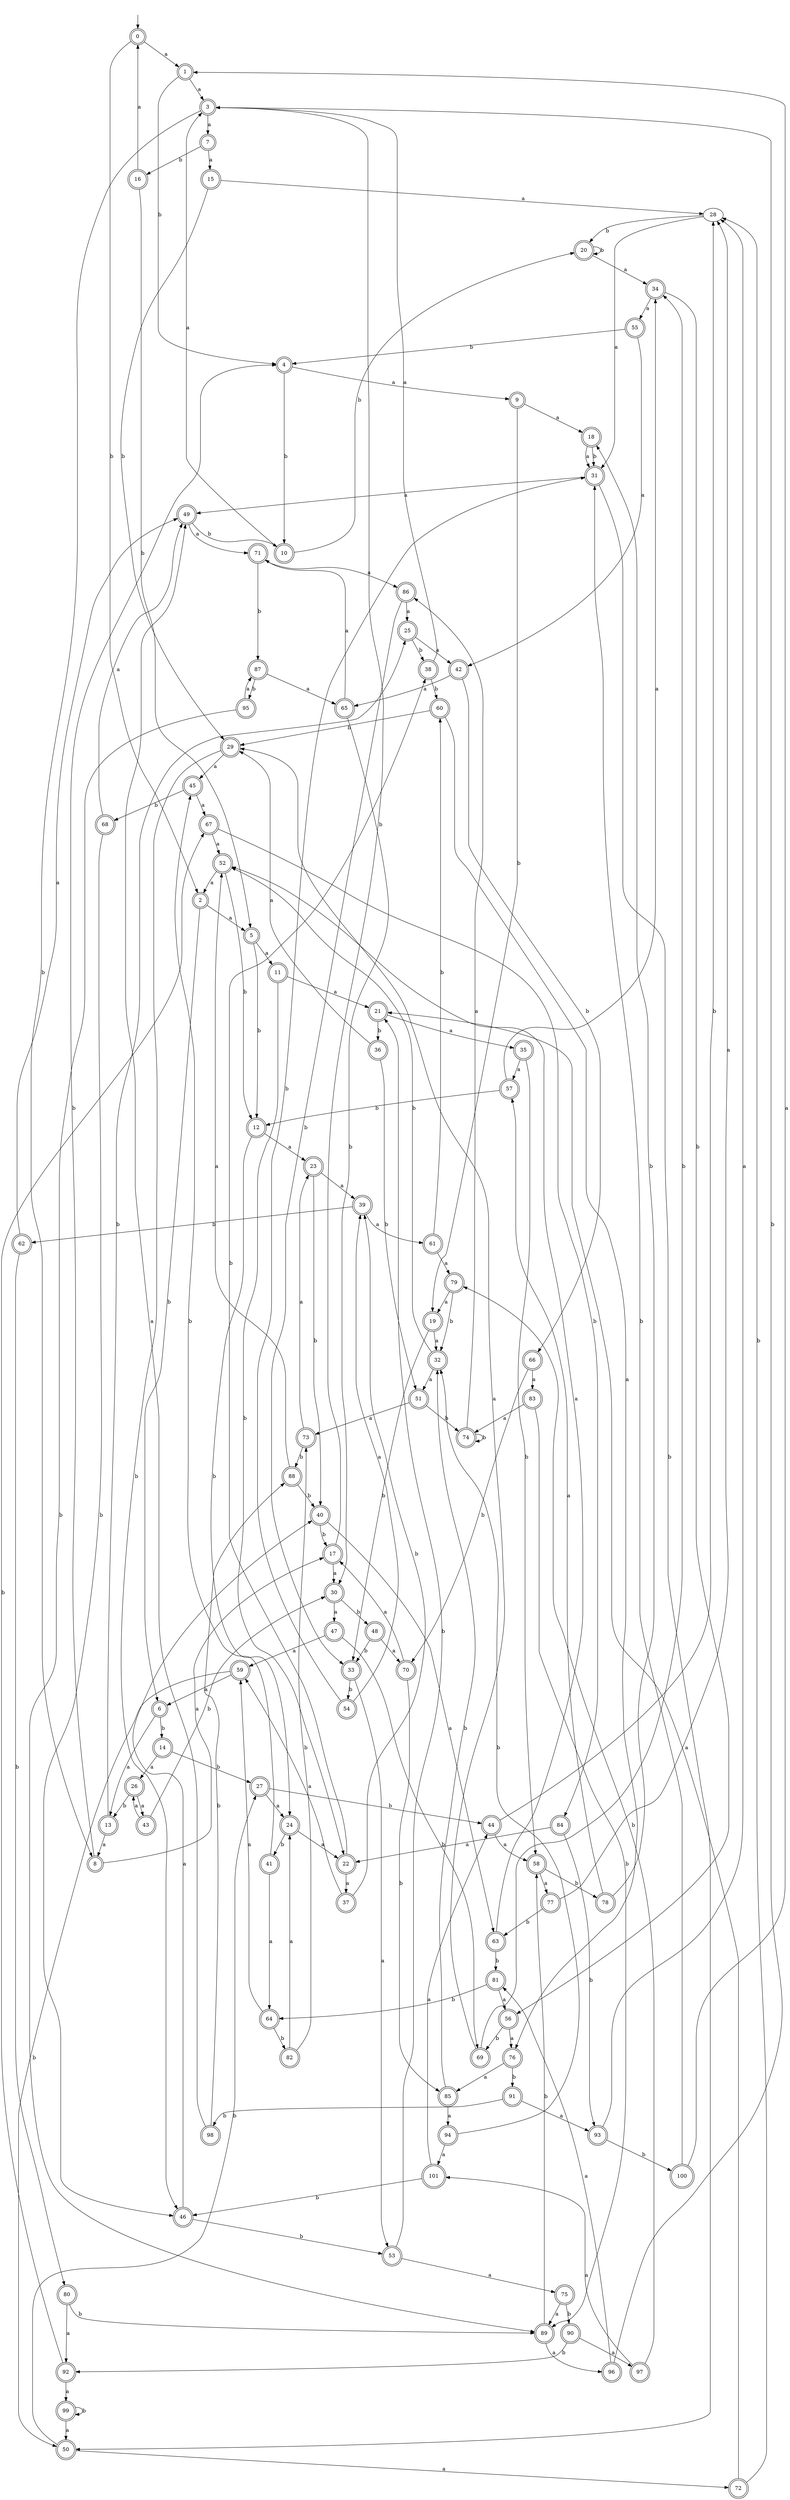 digraph RandomDFA {
  __start0 [label="", shape=none];
  __start0 -> 0 [label=""];
  0 [shape=circle] [shape=doublecircle]
  0 -> 1 [label="a"]
  0 -> 2 [label="b"]
  1 [shape=doublecircle]
  1 -> 3 [label="a"]
  1 -> 4 [label="b"]
  2 [shape=doublecircle]
  2 -> 5 [label="a"]
  2 -> 6 [label="b"]
  3 [shape=doublecircle]
  3 -> 7 [label="a"]
  3 -> 8 [label="b"]
  4 [shape=doublecircle]
  4 -> 9 [label="a"]
  4 -> 10 [label="b"]
  5 [shape=doublecircle]
  5 -> 11 [label="a"]
  5 -> 12 [label="b"]
  6 [shape=doublecircle]
  6 -> 13 [label="a"]
  6 -> 14 [label="b"]
  7 [shape=doublecircle]
  7 -> 15 [label="a"]
  7 -> 16 [label="b"]
  8 [shape=doublecircle]
  8 -> 17 [label="a"]
  8 -> 4 [label="b"]
  9 [shape=doublecircle]
  9 -> 18 [label="a"]
  9 -> 19 [label="b"]
  10 [shape=doublecircle]
  10 -> 3 [label="a"]
  10 -> 20 [label="b"]
  11 [shape=doublecircle]
  11 -> 21 [label="a"]
  11 -> 22 [label="b"]
  12 [shape=doublecircle]
  12 -> 23 [label="a"]
  12 -> 24 [label="b"]
  13 [shape=doublecircle]
  13 -> 8 [label="a"]
  13 -> 25 [label="b"]
  14 [shape=doublecircle]
  14 -> 26 [label="a"]
  14 -> 27 [label="b"]
  15 [shape=doublecircle]
  15 -> 28 [label="a"]
  15 -> 29 [label="b"]
  16 [shape=doublecircle]
  16 -> 0 [label="a"]
  16 -> 5 [label="b"]
  17 [shape=doublecircle]
  17 -> 30 [label="a"]
  17 -> 3 [label="b"]
  18 [shape=doublecircle]
  18 -> 31 [label="a"]
  18 -> 31 [label="b"]
  19 [shape=doublecircle]
  19 -> 32 [label="a"]
  19 -> 33 [label="b"]
  20 [shape=doublecircle]
  20 -> 34 [label="a"]
  20 -> 20 [label="b"]
  21 [shape=doublecircle]
  21 -> 35 [label="a"]
  21 -> 36 [label="b"]
  22 [shape=doublecircle]
  22 -> 37 [label="a"]
  22 -> 38 [label="b"]
  23 [shape=doublecircle]
  23 -> 39 [label="a"]
  23 -> 40 [label="b"]
  24 [shape=doublecircle]
  24 -> 22 [label="a"]
  24 -> 41 [label="b"]
  25 [shape=doublecircle]
  25 -> 42 [label="a"]
  25 -> 38 [label="b"]
  26 [shape=doublecircle]
  26 -> 43 [label="a"]
  26 -> 13 [label="b"]
  27 [shape=doublecircle]
  27 -> 24 [label="a"]
  27 -> 44 [label="b"]
  28
  28 -> 31 [label="a"]
  28 -> 20 [label="b"]
  29 [shape=doublecircle]
  29 -> 45 [label="a"]
  29 -> 46 [label="b"]
  30 [shape=doublecircle]
  30 -> 47 [label="a"]
  30 -> 48 [label="b"]
  31 [shape=doublecircle]
  31 -> 49 [label="a"]
  31 -> 50 [label="b"]
  32 [shape=doublecircle]
  32 -> 51 [label="a"]
  32 -> 52 [label="b"]
  33 [shape=doublecircle]
  33 -> 53 [label="a"]
  33 -> 54 [label="b"]
  34 [shape=doublecircle]
  34 -> 55 [label="a"]
  34 -> 56 [label="b"]
  35 [shape=doublecircle]
  35 -> 57 [label="a"]
  35 -> 58 [label="b"]
  36 [shape=doublecircle]
  36 -> 29 [label="a"]
  36 -> 51 [label="b"]
  37 [shape=doublecircle]
  37 -> 59 [label="a"]
  37 -> 39 [label="b"]
  38 [shape=doublecircle]
  38 -> 3 [label="a"]
  38 -> 60 [label="b"]
  39 [shape=doublecircle]
  39 -> 61 [label="a"]
  39 -> 62 [label="b"]
  40 [shape=doublecircle]
  40 -> 63 [label="a"]
  40 -> 17 [label="b"]
  41 [shape=doublecircle]
  41 -> 64 [label="a"]
  41 -> 45 [label="b"]
  42 [shape=doublecircle]
  42 -> 65 [label="a"]
  42 -> 66 [label="b"]
  43 [shape=doublecircle]
  43 -> 26 [label="a"]
  43 -> 30 [label="b"]
  44 [shape=doublecircle]
  44 -> 58 [label="a"]
  44 -> 28 [label="b"]
  45 [shape=doublecircle]
  45 -> 67 [label="a"]
  45 -> 68 [label="b"]
  46 [shape=doublecircle]
  46 -> 40 [label="a"]
  46 -> 53 [label="b"]
  47 [shape=doublecircle]
  47 -> 59 [label="a"]
  47 -> 69 [label="b"]
  48 [shape=doublecircle]
  48 -> 70 [label="a"]
  48 -> 33 [label="b"]
  49 [shape=doublecircle]
  49 -> 71 [label="a"]
  49 -> 10 [label="b"]
  50 [shape=doublecircle]
  50 -> 72 [label="a"]
  50 -> 27 [label="b"]
  51 [shape=doublecircle]
  51 -> 73 [label="a"]
  51 -> 74 [label="b"]
  52 [shape=doublecircle]
  52 -> 2 [label="a"]
  52 -> 12 [label="b"]
  53 [shape=doublecircle]
  53 -> 75 [label="a"]
  53 -> 21 [label="b"]
  54 [shape=doublecircle]
  54 -> 39 [label="a"]
  54 -> 31 [label="b"]
  55 [shape=doublecircle]
  55 -> 42 [label="a"]
  55 -> 4 [label="b"]
  56 [shape=doublecircle]
  56 -> 76 [label="a"]
  56 -> 69 [label="b"]
  57 [shape=doublecircle]
  57 -> 34 [label="a"]
  57 -> 12 [label="b"]
  58 [shape=doublecircle]
  58 -> 77 [label="a"]
  58 -> 78 [label="b"]
  59 [shape=doublecircle]
  59 -> 6 [label="a"]
  59 -> 50 [label="b"]
  60 [shape=doublecircle]
  60 -> 76 [label="a"]
  60 -> 29 [label="b"]
  61 [shape=doublecircle]
  61 -> 79 [label="a"]
  61 -> 60 [label="b"]
  62 [shape=doublecircle]
  62 -> 49 [label="a"]
  62 -> 80 [label="b"]
  63 [shape=doublecircle]
  63 -> 52 [label="a"]
  63 -> 81 [label="b"]
  64 [shape=doublecircle]
  64 -> 59 [label="a"]
  64 -> 82 [label="b"]
  65 [shape=doublecircle]
  65 -> 71 [label="a"]
  65 -> 30 [label="b"]
  66 [shape=doublecircle]
  66 -> 83 [label="a"]
  66 -> 70 [label="b"]
  67 [shape=doublecircle]
  67 -> 52 [label="a"]
  67 -> 84 [label="b"]
  68 [shape=doublecircle]
  68 -> 49 [label="a"]
  68 -> 46 [label="b"]
  69 [shape=doublecircle]
  69 -> 29 [label="a"]
  69 -> 34 [label="b"]
  70 [shape=doublecircle]
  70 -> 17 [label="a"]
  70 -> 85 [label="b"]
  71 [shape=doublecircle]
  71 -> 86 [label="a"]
  71 -> 87 [label="b"]
  72 [shape=doublecircle]
  72 -> 21 [label="a"]
  72 -> 28 [label="b"]
  73 [shape=doublecircle]
  73 -> 23 [label="a"]
  73 -> 88 [label="b"]
  74 [shape=doublecircle]
  74 -> 86 [label="a"]
  74 -> 74 [label="b"]
  75 [shape=doublecircle]
  75 -> 89 [label="a"]
  75 -> 90 [label="b"]
  76 [shape=doublecircle]
  76 -> 85 [label="a"]
  76 -> 91 [label="b"]
  77 [shape=doublecircle]
  77 -> 28 [label="a"]
  77 -> 63 [label="b"]
  78 [shape=doublecircle]
  78 -> 57 [label="a"]
  78 -> 18 [label="b"]
  79 [shape=doublecircle]
  79 -> 19 [label="a"]
  79 -> 32 [label="b"]
  80 [shape=doublecircle]
  80 -> 92 [label="a"]
  80 -> 89 [label="b"]
  81 [shape=doublecircle]
  81 -> 56 [label="a"]
  81 -> 64 [label="b"]
  82 [shape=doublecircle]
  82 -> 24 [label="a"]
  82 -> 73 [label="b"]
  83 [shape=doublecircle]
  83 -> 74 [label="a"]
  83 -> 89 [label="b"]
  84 [shape=doublecircle]
  84 -> 22 [label="a"]
  84 -> 93 [label="b"]
  85 [shape=doublecircle]
  85 -> 94 [label="a"]
  85 -> 32 [label="b"]
  86 [shape=doublecircle]
  86 -> 25 [label="a"]
  86 -> 33 [label="b"]
  87 [shape=doublecircle]
  87 -> 65 [label="a"]
  87 -> 95 [label="b"]
  88 [shape=doublecircle]
  88 -> 52 [label="a"]
  88 -> 40 [label="b"]
  89 [shape=doublecircle]
  89 -> 96 [label="a"]
  89 -> 58 [label="b"]
  90 [shape=doublecircle]
  90 -> 97 [label="a"]
  90 -> 92 [label="b"]
  91 [shape=doublecircle]
  91 -> 93 [label="a"]
  91 -> 98 [label="b"]
  92 [shape=doublecircle]
  92 -> 99 [label="a"]
  92 -> 67 [label="b"]
  93 [shape=doublecircle]
  93 -> 28 [label="a"]
  93 -> 100 [label="b"]
  94 [shape=doublecircle]
  94 -> 101 [label="a"]
  94 -> 32 [label="b"]
  95 [shape=doublecircle]
  95 -> 87 [label="a"]
  95 -> 89 [label="b"]
  96 [shape=doublecircle]
  96 -> 81 [label="a"]
  96 -> 3 [label="b"]
  97 [shape=doublecircle]
  97 -> 101 [label="a"]
  97 -> 79 [label="b"]
  98 [shape=doublecircle]
  98 -> 49 [label="a"]
  98 -> 88 [label="b"]
  99 [shape=doublecircle]
  99 -> 50 [label="a"]
  99 -> 99 [label="b"]
  100 [shape=doublecircle]
  100 -> 1 [label="a"]
  100 -> 31 [label="b"]
  101 [shape=doublecircle]
  101 -> 44 [label="a"]
  101 -> 46 [label="b"]
}
